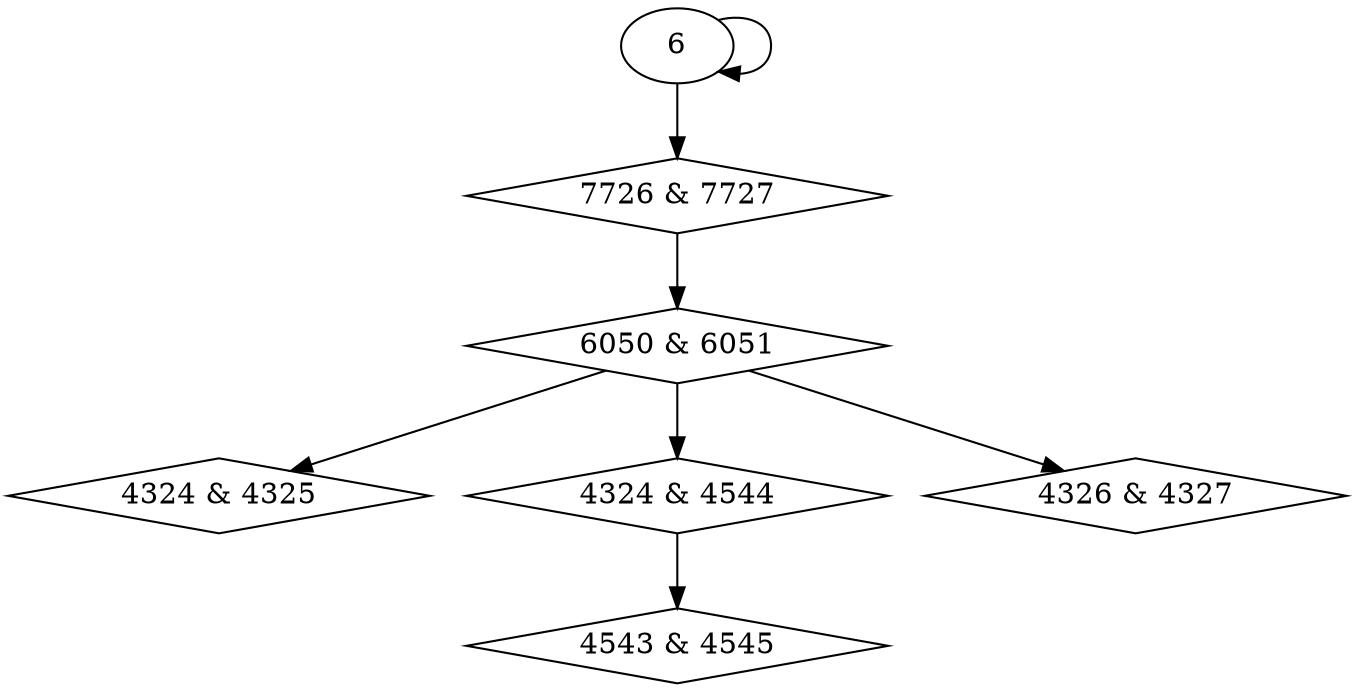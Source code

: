 digraph {
0 [label = "4324 & 4325", shape = diamond];
1 [label = "4324 & 4544", shape = diamond];
2 [label = "4326 & 4327", shape = diamond];
3 [label = "4543 & 4545", shape = diamond];
4 [label = "6050 & 6051", shape = diamond];
5 [label = "7726 & 7727", shape = diamond];
4 -> 0;
4 -> 1;
4 -> 2;
1 -> 3;
5 -> 4;
6 -> 5;
6 -> 6;
}
